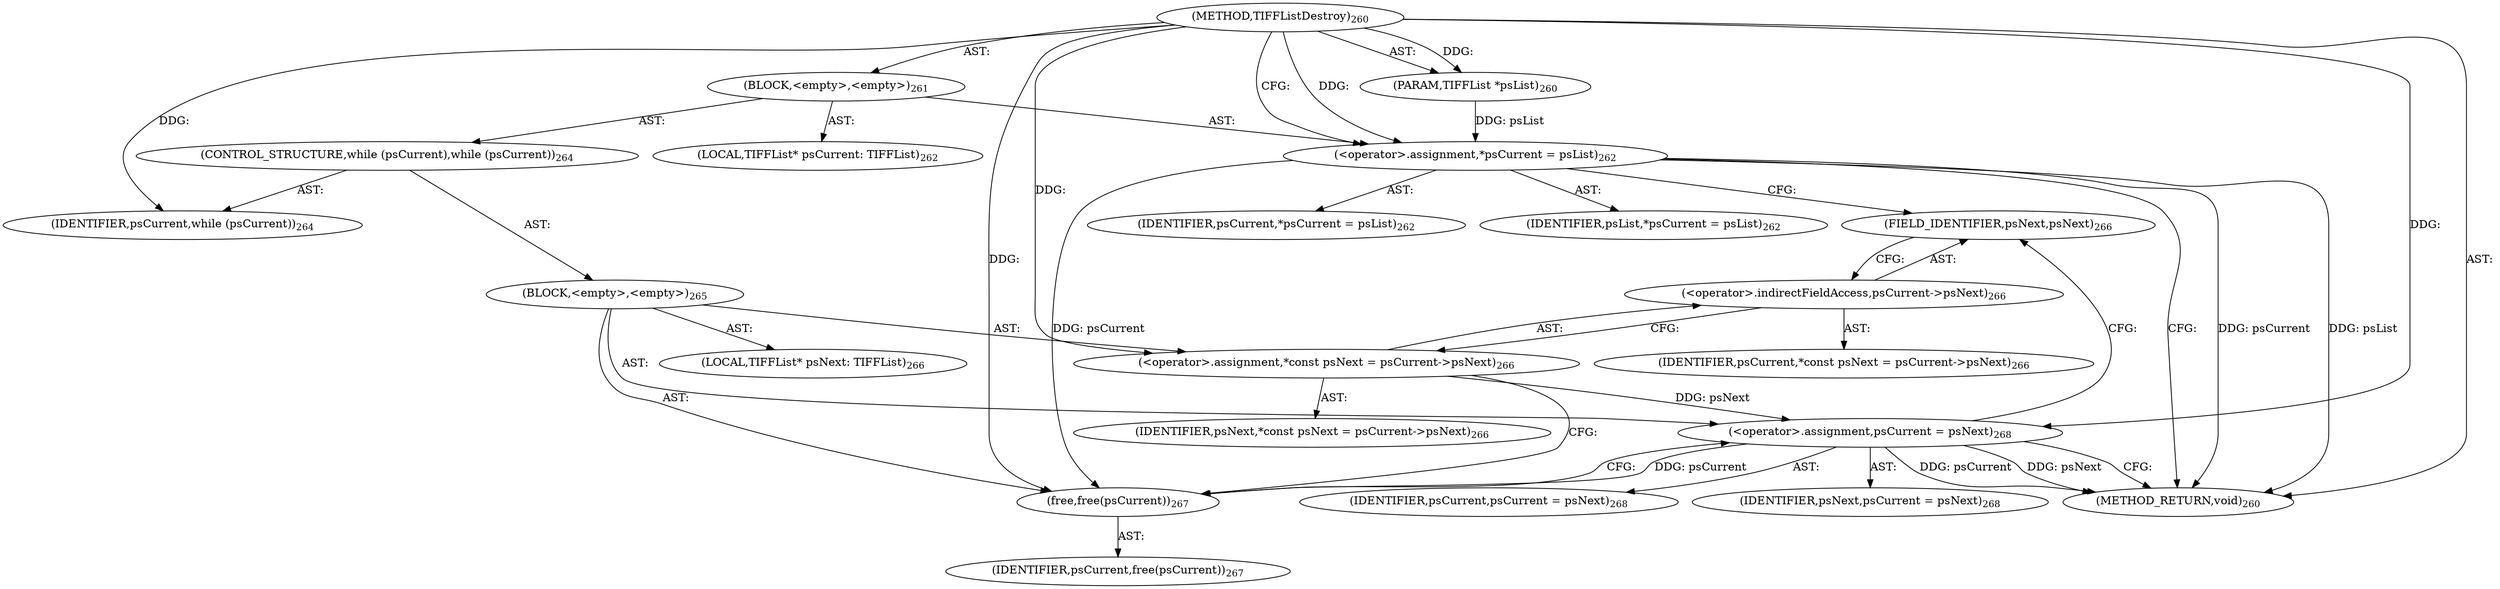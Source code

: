 digraph "TIFFListDestroy" {  
"5252" [label = <(METHOD,TIFFListDestroy)<SUB>260</SUB>> ]
"5253" [label = <(PARAM,TIFFList *psList)<SUB>260</SUB>> ]
"5254" [label = <(BLOCK,&lt;empty&gt;,&lt;empty&gt;)<SUB>261</SUB>> ]
"5255" [label = <(LOCAL,TIFFList* psCurrent: TIFFList)<SUB>262</SUB>> ]
"5256" [label = <(&lt;operator&gt;.assignment,*psCurrent = psList)<SUB>262</SUB>> ]
"5257" [label = <(IDENTIFIER,psCurrent,*psCurrent = psList)<SUB>262</SUB>> ]
"5258" [label = <(IDENTIFIER,psList,*psCurrent = psList)<SUB>262</SUB>> ]
"5259" [label = <(CONTROL_STRUCTURE,while (psCurrent),while (psCurrent))<SUB>264</SUB>> ]
"5260" [label = <(IDENTIFIER,psCurrent,while (psCurrent))<SUB>264</SUB>> ]
"5261" [label = <(BLOCK,&lt;empty&gt;,&lt;empty&gt;)<SUB>265</SUB>> ]
"5262" [label = <(LOCAL,TIFFList* psNext: TIFFList)<SUB>266</SUB>> ]
"5263" [label = <(&lt;operator&gt;.assignment,*const psNext = psCurrent-&gt;psNext)<SUB>266</SUB>> ]
"5264" [label = <(IDENTIFIER,psNext,*const psNext = psCurrent-&gt;psNext)<SUB>266</SUB>> ]
"5265" [label = <(&lt;operator&gt;.indirectFieldAccess,psCurrent-&gt;psNext)<SUB>266</SUB>> ]
"5266" [label = <(IDENTIFIER,psCurrent,*const psNext = psCurrent-&gt;psNext)<SUB>266</SUB>> ]
"5267" [label = <(FIELD_IDENTIFIER,psNext,psNext)<SUB>266</SUB>> ]
"5268" [label = <(free,free(psCurrent))<SUB>267</SUB>> ]
"5269" [label = <(IDENTIFIER,psCurrent,free(psCurrent))<SUB>267</SUB>> ]
"5270" [label = <(&lt;operator&gt;.assignment,psCurrent = psNext)<SUB>268</SUB>> ]
"5271" [label = <(IDENTIFIER,psCurrent,psCurrent = psNext)<SUB>268</SUB>> ]
"5272" [label = <(IDENTIFIER,psNext,psCurrent = psNext)<SUB>268</SUB>> ]
"5273" [label = <(METHOD_RETURN,void)<SUB>260</SUB>> ]
  "5252" -> "5253"  [ label = "AST: "] 
  "5252" -> "5254"  [ label = "AST: "] 
  "5252" -> "5273"  [ label = "AST: "] 
  "5254" -> "5255"  [ label = "AST: "] 
  "5254" -> "5256"  [ label = "AST: "] 
  "5254" -> "5259"  [ label = "AST: "] 
  "5256" -> "5257"  [ label = "AST: "] 
  "5256" -> "5258"  [ label = "AST: "] 
  "5259" -> "5260"  [ label = "AST: "] 
  "5259" -> "5261"  [ label = "AST: "] 
  "5261" -> "5262"  [ label = "AST: "] 
  "5261" -> "5263"  [ label = "AST: "] 
  "5261" -> "5268"  [ label = "AST: "] 
  "5261" -> "5270"  [ label = "AST: "] 
  "5263" -> "5264"  [ label = "AST: "] 
  "5263" -> "5265"  [ label = "AST: "] 
  "5265" -> "5266"  [ label = "AST: "] 
  "5265" -> "5267"  [ label = "AST: "] 
  "5268" -> "5269"  [ label = "AST: "] 
  "5270" -> "5271"  [ label = "AST: "] 
  "5270" -> "5272"  [ label = "AST: "] 
  "5256" -> "5273"  [ label = "CFG: "] 
  "5256" -> "5267"  [ label = "CFG: "] 
  "5263" -> "5268"  [ label = "CFG: "] 
  "5268" -> "5270"  [ label = "CFG: "] 
  "5270" -> "5273"  [ label = "CFG: "] 
  "5270" -> "5267"  [ label = "CFG: "] 
  "5265" -> "5263"  [ label = "CFG: "] 
  "5267" -> "5265"  [ label = "CFG: "] 
  "5252" -> "5256"  [ label = "CFG: "] 
  "5256" -> "5273"  [ label = "DDG: psCurrent"] 
  "5256" -> "5273"  [ label = "DDG: psList"] 
  "5270" -> "5273"  [ label = "DDG: psCurrent"] 
  "5270" -> "5273"  [ label = "DDG: psNext"] 
  "5252" -> "5253"  [ label = "DDG: "] 
  "5253" -> "5256"  [ label = "DDG: psList"] 
  "5252" -> "5256"  [ label = "DDG: "] 
  "5252" -> "5260"  [ label = "DDG: "] 
  "5263" -> "5270"  [ label = "DDG: psNext"] 
  "5252" -> "5270"  [ label = "DDG: "] 
  "5252" -> "5263"  [ label = "DDG: "] 
  "5256" -> "5268"  [ label = "DDG: psCurrent"] 
  "5270" -> "5268"  [ label = "DDG: psCurrent"] 
  "5252" -> "5268"  [ label = "DDG: "] 
}
